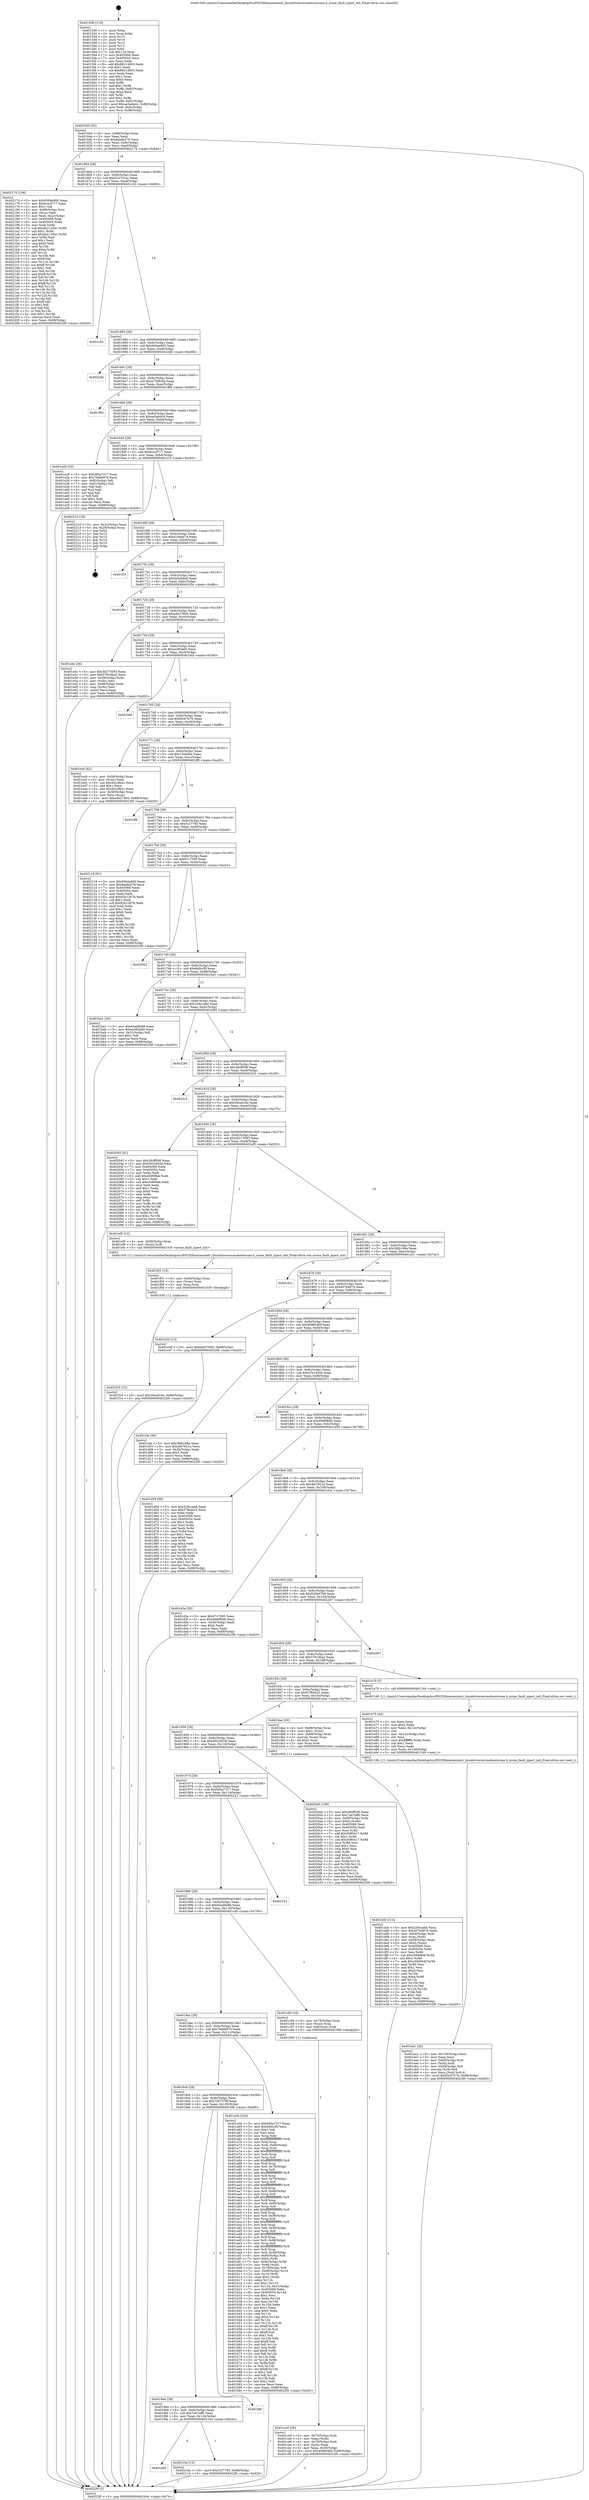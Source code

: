 digraph "0x4015d0" {
  label = "0x4015d0 (/mnt/c/Users/mathe/Desktop/tcc/POCII/binaries/extr_linuxdriversnvmehostnvme.h_nvme_fault_inject_init_Final-ollvm.out::main(0))"
  labelloc = "t"
  node[shape=record]

  Entry [label="",width=0.3,height=0.3,shape=circle,fillcolor=black,style=filled]
  "0x401644" [label="{
     0x401644 [32]\l
     | [instrs]\l
     &nbsp;&nbsp;0x401644 \<+6\>: mov -0x88(%rbp),%eax\l
     &nbsp;&nbsp;0x40164a \<+2\>: mov %eax,%ecx\l
     &nbsp;&nbsp;0x40164c \<+6\>: sub $0x8ea8a278,%ecx\l
     &nbsp;&nbsp;0x401652 \<+6\>: mov %eax,-0x9c(%rbp)\l
     &nbsp;&nbsp;0x401658 \<+6\>: mov %ecx,-0xa0(%rbp)\l
     &nbsp;&nbsp;0x40165e \<+6\>: je 0000000000402174 \<main+0xba4\>\l
  }"]
  "0x402174" [label="{
     0x402174 [156]\l
     | [instrs]\l
     &nbsp;&nbsp;0x402174 \<+5\>: mov $0x9564a900,%eax\l
     &nbsp;&nbsp;0x402179 \<+5\>: mov $0xbcecf717,%ecx\l
     &nbsp;&nbsp;0x40217e \<+2\>: mov $0x1,%dl\l
     &nbsp;&nbsp;0x402180 \<+4\>: mov -0x80(%rbp),%rsi\l
     &nbsp;&nbsp;0x402184 \<+2\>: mov (%rsi),%edi\l
     &nbsp;&nbsp;0x402186 \<+3\>: mov %edi,-0x2c(%rbp)\l
     &nbsp;&nbsp;0x402189 \<+7\>: mov 0x405068,%edi\l
     &nbsp;&nbsp;0x402190 \<+8\>: mov 0x405054,%r8d\l
     &nbsp;&nbsp;0x402198 \<+3\>: mov %edi,%r9d\l
     &nbsp;&nbsp;0x40219b \<+7\>: sub $0xde212041,%r9d\l
     &nbsp;&nbsp;0x4021a2 \<+4\>: sub $0x1,%r9d\l
     &nbsp;&nbsp;0x4021a6 \<+7\>: add $0xde212041,%r9d\l
     &nbsp;&nbsp;0x4021ad \<+4\>: imul %r9d,%edi\l
     &nbsp;&nbsp;0x4021b1 \<+3\>: and $0x1,%edi\l
     &nbsp;&nbsp;0x4021b4 \<+3\>: cmp $0x0,%edi\l
     &nbsp;&nbsp;0x4021b7 \<+4\>: sete %r10b\l
     &nbsp;&nbsp;0x4021bb \<+4\>: cmp $0xa,%r8d\l
     &nbsp;&nbsp;0x4021bf \<+4\>: setl %r11b\l
     &nbsp;&nbsp;0x4021c3 \<+3\>: mov %r10b,%bl\l
     &nbsp;&nbsp;0x4021c6 \<+3\>: xor $0xff,%bl\l
     &nbsp;&nbsp;0x4021c9 \<+3\>: mov %r11b,%r14b\l
     &nbsp;&nbsp;0x4021cc \<+4\>: xor $0xff,%r14b\l
     &nbsp;&nbsp;0x4021d0 \<+3\>: xor $0x1,%dl\l
     &nbsp;&nbsp;0x4021d3 \<+3\>: mov %bl,%r15b\l
     &nbsp;&nbsp;0x4021d6 \<+4\>: and $0xff,%r15b\l
     &nbsp;&nbsp;0x4021da \<+3\>: and %dl,%r10b\l
     &nbsp;&nbsp;0x4021dd \<+3\>: mov %r14b,%r12b\l
     &nbsp;&nbsp;0x4021e0 \<+4\>: and $0xff,%r12b\l
     &nbsp;&nbsp;0x4021e4 \<+3\>: and %dl,%r11b\l
     &nbsp;&nbsp;0x4021e7 \<+3\>: or %r10b,%r15b\l
     &nbsp;&nbsp;0x4021ea \<+3\>: or %r11b,%r12b\l
     &nbsp;&nbsp;0x4021ed \<+3\>: xor %r12b,%r15b\l
     &nbsp;&nbsp;0x4021f0 \<+3\>: or %r14b,%bl\l
     &nbsp;&nbsp;0x4021f3 \<+3\>: xor $0xff,%bl\l
     &nbsp;&nbsp;0x4021f6 \<+3\>: or $0x1,%dl\l
     &nbsp;&nbsp;0x4021f9 \<+2\>: and %dl,%bl\l
     &nbsp;&nbsp;0x4021fb \<+3\>: or %bl,%r15b\l
     &nbsp;&nbsp;0x4021fe \<+4\>: test $0x1,%r15b\l
     &nbsp;&nbsp;0x402202 \<+3\>: cmovne %ecx,%eax\l
     &nbsp;&nbsp;0x402205 \<+6\>: mov %eax,-0x88(%rbp)\l
     &nbsp;&nbsp;0x40220b \<+5\>: jmp 00000000004022f0 \<main+0xd20\>\l
  }"]
  "0x401664" [label="{
     0x401664 [28]\l
     | [instrs]\l
     &nbsp;&nbsp;0x401664 \<+5\>: jmp 0000000000401669 \<main+0x99\>\l
     &nbsp;&nbsp;0x401669 \<+6\>: mov -0x9c(%rbp),%eax\l
     &nbsp;&nbsp;0x40166f \<+5\>: sub $0x91b701ac,%eax\l
     &nbsp;&nbsp;0x401674 \<+6\>: mov %eax,-0xa4(%rbp)\l
     &nbsp;&nbsp;0x40167a \<+6\>: je 0000000000401c52 \<main+0x682\>\l
  }"]
  Exit [label="",width=0.3,height=0.3,shape=circle,fillcolor=black,style=filled,peripheries=2]
  "0x401c52" [label="{
     0x401c52\l
  }", style=dashed]
  "0x401680" [label="{
     0x401680 [28]\l
     | [instrs]\l
     &nbsp;&nbsp;0x401680 \<+5\>: jmp 0000000000401685 \<main+0xb5\>\l
     &nbsp;&nbsp;0x401685 \<+6\>: mov -0x9c(%rbp),%eax\l
     &nbsp;&nbsp;0x40168b \<+5\>: sub $0x9564a900,%eax\l
     &nbsp;&nbsp;0x401690 \<+6\>: mov %eax,-0xa8(%rbp)\l
     &nbsp;&nbsp;0x401696 \<+6\>: je 00000000004022db \<main+0xd0b\>\l
  }"]
  "0x401a00" [label="{
     0x401a00\l
  }", style=dashed]
  "0x4022db" [label="{
     0x4022db\l
  }", style=dashed]
  "0x40169c" [label="{
     0x40169c [28]\l
     | [instrs]\l
     &nbsp;&nbsp;0x40169c \<+5\>: jmp 00000000004016a1 \<main+0xd1\>\l
     &nbsp;&nbsp;0x4016a1 \<+6\>: mov -0x9c(%rbp),%eax\l
     &nbsp;&nbsp;0x4016a7 \<+5\>: sub $0xa7308c0a,%eax\l
     &nbsp;&nbsp;0x4016ac \<+6\>: mov %eax,-0xac(%rbp)\l
     &nbsp;&nbsp;0x4016b2 \<+6\>: je 0000000000401f80 \<main+0x9b0\>\l
  }"]
  "0x40210a" [label="{
     0x40210a [15]\l
     | [instrs]\l
     &nbsp;&nbsp;0x40210a \<+10\>: movl $0x5c27783,-0x88(%rbp)\l
     &nbsp;&nbsp;0x402114 \<+5\>: jmp 00000000004022f0 \<main+0xd20\>\l
  }"]
  "0x401f80" [label="{
     0x401f80\l
  }", style=dashed]
  "0x4016b8" [label="{
     0x4016b8 [28]\l
     | [instrs]\l
     &nbsp;&nbsp;0x4016b8 \<+5\>: jmp 00000000004016bd \<main+0xed\>\l
     &nbsp;&nbsp;0x4016bd \<+6\>: mov -0x9c(%rbp),%eax\l
     &nbsp;&nbsp;0x4016c3 \<+5\>: sub $0xae5a6dc4,%eax\l
     &nbsp;&nbsp;0x4016c8 \<+6\>: mov %eax,-0xb0(%rbp)\l
     &nbsp;&nbsp;0x4016ce \<+6\>: je 0000000000401a26 \<main+0x456\>\l
  }"]
  "0x4019e4" [label="{
     0x4019e4 [28]\l
     | [instrs]\l
     &nbsp;&nbsp;0x4019e4 \<+5\>: jmp 00000000004019e9 \<main+0x419\>\l
     &nbsp;&nbsp;0x4019e9 \<+6\>: mov -0x9c(%rbp),%eax\l
     &nbsp;&nbsp;0x4019ef \<+5\>: sub $0x7ab7eff0,%eax\l
     &nbsp;&nbsp;0x4019f4 \<+6\>: mov %eax,-0x124(%rbp)\l
     &nbsp;&nbsp;0x4019fa \<+6\>: je 000000000040210a \<main+0xb3a\>\l
  }"]
  "0x401a26" [label="{
     0x401a26 [53]\l
     | [instrs]\l
     &nbsp;&nbsp;0x401a26 \<+5\>: mov $0x595a7317,%eax\l
     &nbsp;&nbsp;0x401a2b \<+5\>: mov $0x70eb6976,%ecx\l
     &nbsp;&nbsp;0x401a30 \<+6\>: mov -0x82(%rbp),%dl\l
     &nbsp;&nbsp;0x401a36 \<+7\>: mov -0x81(%rbp),%sil\l
     &nbsp;&nbsp;0x401a3d \<+3\>: mov %dl,%dil\l
     &nbsp;&nbsp;0x401a40 \<+3\>: and %sil,%dil\l
     &nbsp;&nbsp;0x401a43 \<+3\>: xor %sil,%dl\l
     &nbsp;&nbsp;0x401a46 \<+3\>: or %dl,%dil\l
     &nbsp;&nbsp;0x401a49 \<+4\>: test $0x1,%dil\l
     &nbsp;&nbsp;0x401a4d \<+3\>: cmovne %ecx,%eax\l
     &nbsp;&nbsp;0x401a50 \<+6\>: mov %eax,-0x88(%rbp)\l
     &nbsp;&nbsp;0x401a56 \<+5\>: jmp 00000000004022f0 \<main+0xd20\>\l
  }"]
  "0x4016d4" [label="{
     0x4016d4 [28]\l
     | [instrs]\l
     &nbsp;&nbsp;0x4016d4 \<+5\>: jmp 00000000004016d9 \<main+0x109\>\l
     &nbsp;&nbsp;0x4016d9 \<+6\>: mov -0x9c(%rbp),%eax\l
     &nbsp;&nbsp;0x4016df \<+5\>: sub $0xbcecf717,%eax\l
     &nbsp;&nbsp;0x4016e4 \<+6\>: mov %eax,-0xb4(%rbp)\l
     &nbsp;&nbsp;0x4016ea \<+6\>: je 0000000000402210 \<main+0xc40\>\l
  }"]
  "0x4022f0" [label="{
     0x4022f0 [5]\l
     | [instrs]\l
     &nbsp;&nbsp;0x4022f0 \<+5\>: jmp 0000000000401644 \<main+0x74\>\l
  }"]
  "0x4015d0" [label="{
     0x4015d0 [116]\l
     | [instrs]\l
     &nbsp;&nbsp;0x4015d0 \<+1\>: push %rbp\l
     &nbsp;&nbsp;0x4015d1 \<+3\>: mov %rsp,%rbp\l
     &nbsp;&nbsp;0x4015d4 \<+2\>: push %r15\l
     &nbsp;&nbsp;0x4015d6 \<+2\>: push %r14\l
     &nbsp;&nbsp;0x4015d8 \<+2\>: push %r13\l
     &nbsp;&nbsp;0x4015da \<+2\>: push %r12\l
     &nbsp;&nbsp;0x4015dc \<+1\>: push %rbx\l
     &nbsp;&nbsp;0x4015dd \<+7\>: sub $0x118,%rsp\l
     &nbsp;&nbsp;0x4015e4 \<+7\>: mov 0x405068,%eax\l
     &nbsp;&nbsp;0x4015eb \<+7\>: mov 0x405054,%ecx\l
     &nbsp;&nbsp;0x4015f2 \<+2\>: mov %eax,%edx\l
     &nbsp;&nbsp;0x4015f4 \<+6\>: add $0x89214803,%edx\l
     &nbsp;&nbsp;0x4015fa \<+3\>: sub $0x1,%edx\l
     &nbsp;&nbsp;0x4015fd \<+6\>: sub $0x89214803,%edx\l
     &nbsp;&nbsp;0x401603 \<+3\>: imul %edx,%eax\l
     &nbsp;&nbsp;0x401606 \<+3\>: and $0x1,%eax\l
     &nbsp;&nbsp;0x401609 \<+3\>: cmp $0x0,%eax\l
     &nbsp;&nbsp;0x40160c \<+4\>: sete %r8b\l
     &nbsp;&nbsp;0x401610 \<+4\>: and $0x1,%r8b\l
     &nbsp;&nbsp;0x401614 \<+7\>: mov %r8b,-0x82(%rbp)\l
     &nbsp;&nbsp;0x40161b \<+3\>: cmp $0xa,%ecx\l
     &nbsp;&nbsp;0x40161e \<+4\>: setl %r8b\l
     &nbsp;&nbsp;0x401622 \<+4\>: and $0x1,%r8b\l
     &nbsp;&nbsp;0x401626 \<+7\>: mov %r8b,-0x81(%rbp)\l
     &nbsp;&nbsp;0x40162d \<+10\>: movl $0xae5a6dc4,-0x88(%rbp)\l
     &nbsp;&nbsp;0x401637 \<+6\>: mov %edi,-0x8c(%rbp)\l
     &nbsp;&nbsp;0x40163d \<+7\>: mov %rsi,-0x98(%rbp)\l
  }"]
  "0x401fd6" [label="{
     0x401fd6\l
  }", style=dashed]
  "0x402210" [label="{
     0x402210 [18]\l
     | [instrs]\l
     &nbsp;&nbsp;0x402210 \<+3\>: mov -0x2c(%rbp),%eax\l
     &nbsp;&nbsp;0x402213 \<+4\>: lea -0x28(%rbp),%rsp\l
     &nbsp;&nbsp;0x402217 \<+1\>: pop %rbx\l
     &nbsp;&nbsp;0x402218 \<+2\>: pop %r12\l
     &nbsp;&nbsp;0x40221a \<+2\>: pop %r13\l
     &nbsp;&nbsp;0x40221c \<+2\>: pop %r14\l
     &nbsp;&nbsp;0x40221e \<+2\>: pop %r15\l
     &nbsp;&nbsp;0x402220 \<+1\>: pop %rbp\l
     &nbsp;&nbsp;0x402221 \<+1\>: ret\l
  }"]
  "0x4016f0" [label="{
     0x4016f0 [28]\l
     | [instrs]\l
     &nbsp;&nbsp;0x4016f0 \<+5\>: jmp 00000000004016f5 \<main+0x125\>\l
     &nbsp;&nbsp;0x4016f5 \<+6\>: mov -0x9c(%rbp),%eax\l
     &nbsp;&nbsp;0x4016fb \<+5\>: sub $0xd16eeb74,%eax\l
     &nbsp;&nbsp;0x401700 \<+6\>: mov %eax,-0xb8(%rbp)\l
     &nbsp;&nbsp;0x401706 \<+6\>: je 0000000000401f1f \<main+0x94f\>\l
  }"]
  "0x401f10" [label="{
     0x401f10 [15]\l
     | [instrs]\l
     &nbsp;&nbsp;0x401f10 \<+10\>: movl $0x39ced16e,-0x88(%rbp)\l
     &nbsp;&nbsp;0x401f1a \<+5\>: jmp 00000000004022f0 \<main+0xd20\>\l
  }"]
  "0x401f1f" [label="{
     0x401f1f\l
  }", style=dashed]
  "0x40170c" [label="{
     0x40170c [28]\l
     | [instrs]\l
     &nbsp;&nbsp;0x40170c \<+5\>: jmp 0000000000401711 \<main+0x141\>\l
     &nbsp;&nbsp;0x401711 \<+6\>: mov -0x9c(%rbp),%eax\l
     &nbsp;&nbsp;0x401717 \<+5\>: sub $0xde5cb4a6,%eax\l
     &nbsp;&nbsp;0x40171c \<+6\>: mov %eax,-0xbc(%rbp)\l
     &nbsp;&nbsp;0x401722 \<+6\>: je 0000000000401f5c \<main+0x98c\>\l
  }"]
  "0x401f01" [label="{
     0x401f01 [15]\l
     | [instrs]\l
     &nbsp;&nbsp;0x401f01 \<+4\>: mov -0x60(%rbp),%rax\l
     &nbsp;&nbsp;0x401f05 \<+3\>: mov (%rax),%rax\l
     &nbsp;&nbsp;0x401f08 \<+3\>: mov %rax,%rdi\l
     &nbsp;&nbsp;0x401f0b \<+5\>: call 0000000000401030 \<free@plt\>\l
     | [calls]\l
     &nbsp;&nbsp;0x401030 \{1\} (unknown)\l
  }"]
  "0x401f5c" [label="{
     0x401f5c\l
  }", style=dashed]
  "0x401728" [label="{
     0x401728 [28]\l
     | [instrs]\l
     &nbsp;&nbsp;0x401728 \<+5\>: jmp 000000000040172d \<main+0x15d\>\l
     &nbsp;&nbsp;0x40172d \<+6\>: mov -0x9c(%rbp),%eax\l
     &nbsp;&nbsp;0x401733 \<+5\>: sub $0xe4b37600,%eax\l
     &nbsp;&nbsp;0x401738 \<+6\>: mov %eax,-0xc0(%rbp)\l
     &nbsp;&nbsp;0x40173e \<+6\>: je 0000000000401e4c \<main+0x87c\>\l
  }"]
  "0x401ea1" [label="{
     0x401ea1 [42]\l
     | [instrs]\l
     &nbsp;&nbsp;0x401ea1 \<+6\>: mov -0x130(%rbp),%ecx\l
     &nbsp;&nbsp;0x401ea7 \<+3\>: imul %eax,%ecx\l
     &nbsp;&nbsp;0x401eaa \<+4\>: mov -0x60(%rbp),%rdi\l
     &nbsp;&nbsp;0x401eae \<+3\>: mov (%rdi),%rdi\l
     &nbsp;&nbsp;0x401eb1 \<+4\>: mov -0x58(%rbp),%r8\l
     &nbsp;&nbsp;0x401eb5 \<+3\>: movslq (%r8),%r8\l
     &nbsp;&nbsp;0x401eb8 \<+4\>: mov %ecx,(%rdi,%r8,4)\l
     &nbsp;&nbsp;0x401ebc \<+10\>: movl $0xf3c67b7b,-0x88(%rbp)\l
     &nbsp;&nbsp;0x401ec6 \<+5\>: jmp 00000000004022f0 \<main+0xd20\>\l
  }"]
  "0x401e4c" [label="{
     0x401e4c [36]\l
     | [instrs]\l
     &nbsp;&nbsp;0x401e4c \<+5\>: mov $0x3b273593,%eax\l
     &nbsp;&nbsp;0x401e51 \<+5\>: mov $0x5791dba2,%ecx\l
     &nbsp;&nbsp;0x401e56 \<+4\>: mov -0x58(%rbp),%rdx\l
     &nbsp;&nbsp;0x401e5a \<+2\>: mov (%rdx),%esi\l
     &nbsp;&nbsp;0x401e5c \<+4\>: mov -0x68(%rbp),%rdx\l
     &nbsp;&nbsp;0x401e60 \<+2\>: cmp (%rdx),%esi\l
     &nbsp;&nbsp;0x401e62 \<+3\>: cmovl %ecx,%eax\l
     &nbsp;&nbsp;0x401e65 \<+6\>: mov %eax,-0x88(%rbp)\l
     &nbsp;&nbsp;0x401e6b \<+5\>: jmp 00000000004022f0 \<main+0xd20\>\l
  }"]
  "0x401744" [label="{
     0x401744 [28]\l
     | [instrs]\l
     &nbsp;&nbsp;0x401744 \<+5\>: jmp 0000000000401749 \<main+0x179\>\l
     &nbsp;&nbsp;0x401749 \<+6\>: mov -0x9c(%rbp),%eax\l
     &nbsp;&nbsp;0x40174f \<+5\>: sub $0xec383a60,%eax\l
     &nbsp;&nbsp;0x401754 \<+6\>: mov %eax,-0xc4(%rbp)\l
     &nbsp;&nbsp;0x40175a \<+6\>: je 0000000000401bbf \<main+0x5ef\>\l
  }"]
  "0x401e75" [label="{
     0x401e75 [44]\l
     | [instrs]\l
     &nbsp;&nbsp;0x401e75 \<+2\>: xor %ecx,%ecx\l
     &nbsp;&nbsp;0x401e77 \<+5\>: mov $0x2,%edx\l
     &nbsp;&nbsp;0x401e7c \<+6\>: mov %edx,-0x12c(%rbp)\l
     &nbsp;&nbsp;0x401e82 \<+1\>: cltd\l
     &nbsp;&nbsp;0x401e83 \<+6\>: mov -0x12c(%rbp),%esi\l
     &nbsp;&nbsp;0x401e89 \<+2\>: idiv %esi\l
     &nbsp;&nbsp;0x401e8b \<+6\>: imul $0xfffffffe,%edx,%edx\l
     &nbsp;&nbsp;0x401e91 \<+3\>: sub $0x1,%ecx\l
     &nbsp;&nbsp;0x401e94 \<+2\>: sub %ecx,%edx\l
     &nbsp;&nbsp;0x401e96 \<+6\>: mov %edx,-0x130(%rbp)\l
     &nbsp;&nbsp;0x401e9c \<+5\>: call 0000000000401160 \<next_i\>\l
     | [calls]\l
     &nbsp;&nbsp;0x401160 \{1\} (/mnt/c/Users/mathe/Desktop/tcc/POCII/binaries/extr_linuxdriversnvmehostnvme.h_nvme_fault_inject_init_Final-ollvm.out::next_i)\l
  }"]
  "0x401bbf" [label="{
     0x401bbf\l
  }", style=dashed]
  "0x401760" [label="{
     0x401760 [28]\l
     | [instrs]\l
     &nbsp;&nbsp;0x401760 \<+5\>: jmp 0000000000401765 \<main+0x195\>\l
     &nbsp;&nbsp;0x401765 \<+6\>: mov -0x9c(%rbp),%eax\l
     &nbsp;&nbsp;0x40176b \<+5\>: sub $0xf3c67b7b,%eax\l
     &nbsp;&nbsp;0x401770 \<+6\>: mov %eax,-0xc8(%rbp)\l
     &nbsp;&nbsp;0x401776 \<+6\>: je 0000000000401ecb \<main+0x8fb\>\l
  }"]
  "0x401dcb" [label="{
     0x401dcb [114]\l
     | [instrs]\l
     &nbsp;&nbsp;0x401dcb \<+5\>: mov $0x229ccabd,%ecx\l
     &nbsp;&nbsp;0x401dd0 \<+5\>: mov $0x40764874,%edx\l
     &nbsp;&nbsp;0x401dd5 \<+4\>: mov -0x60(%rbp),%rdi\l
     &nbsp;&nbsp;0x401dd9 \<+3\>: mov %rax,(%rdi)\l
     &nbsp;&nbsp;0x401ddc \<+4\>: mov -0x58(%rbp),%rax\l
     &nbsp;&nbsp;0x401de0 \<+6\>: movl $0x0,(%rax)\l
     &nbsp;&nbsp;0x401de6 \<+7\>: mov 0x405068,%esi\l
     &nbsp;&nbsp;0x401ded \<+8\>: mov 0x405054,%r8d\l
     &nbsp;&nbsp;0x401df5 \<+3\>: mov %esi,%r9d\l
     &nbsp;&nbsp;0x401df8 \<+7\>: sub $0xc594064f,%r9d\l
     &nbsp;&nbsp;0x401dff \<+4\>: sub $0x1,%r9d\l
     &nbsp;&nbsp;0x401e03 \<+7\>: add $0xc594064f,%r9d\l
     &nbsp;&nbsp;0x401e0a \<+4\>: imul %r9d,%esi\l
     &nbsp;&nbsp;0x401e0e \<+3\>: and $0x1,%esi\l
     &nbsp;&nbsp;0x401e11 \<+3\>: cmp $0x0,%esi\l
     &nbsp;&nbsp;0x401e14 \<+4\>: sete %r10b\l
     &nbsp;&nbsp;0x401e18 \<+4\>: cmp $0xa,%r8d\l
     &nbsp;&nbsp;0x401e1c \<+4\>: setl %r11b\l
     &nbsp;&nbsp;0x401e20 \<+3\>: mov %r10b,%bl\l
     &nbsp;&nbsp;0x401e23 \<+3\>: and %r11b,%bl\l
     &nbsp;&nbsp;0x401e26 \<+3\>: xor %r11b,%r10b\l
     &nbsp;&nbsp;0x401e29 \<+3\>: or %r10b,%bl\l
     &nbsp;&nbsp;0x401e2c \<+3\>: test $0x1,%bl\l
     &nbsp;&nbsp;0x401e2f \<+3\>: cmovne %edx,%ecx\l
     &nbsp;&nbsp;0x401e32 \<+6\>: mov %ecx,-0x88(%rbp)\l
     &nbsp;&nbsp;0x401e38 \<+5\>: jmp 00000000004022f0 \<main+0xd20\>\l
  }"]
  "0x401ecb" [label="{
     0x401ecb [42]\l
     | [instrs]\l
     &nbsp;&nbsp;0x401ecb \<+4\>: mov -0x58(%rbp),%rax\l
     &nbsp;&nbsp;0x401ecf \<+2\>: mov (%rax),%ecx\l
     &nbsp;&nbsp;0x401ed1 \<+6\>: sub $0x45cc8e2c,%ecx\l
     &nbsp;&nbsp;0x401ed7 \<+3\>: add $0x1,%ecx\l
     &nbsp;&nbsp;0x401eda \<+6\>: add $0x45cc8e2c,%ecx\l
     &nbsp;&nbsp;0x401ee0 \<+4\>: mov -0x58(%rbp),%rax\l
     &nbsp;&nbsp;0x401ee4 \<+2\>: mov %ecx,(%rax)\l
     &nbsp;&nbsp;0x401ee6 \<+10\>: movl $0xe4b37600,-0x88(%rbp)\l
     &nbsp;&nbsp;0x401ef0 \<+5\>: jmp 00000000004022f0 \<main+0xd20\>\l
  }"]
  "0x40177c" [label="{
     0x40177c [28]\l
     | [instrs]\l
     &nbsp;&nbsp;0x40177c \<+5\>: jmp 0000000000401781 \<main+0x1b1\>\l
     &nbsp;&nbsp;0x401781 \<+6\>: mov -0x9c(%rbp),%eax\l
     &nbsp;&nbsp;0x401787 \<+5\>: sub $0x12eb0be,%eax\l
     &nbsp;&nbsp;0x40178c \<+6\>: mov %eax,-0xcc(%rbp)\l
     &nbsp;&nbsp;0x401792 \<+6\>: je 0000000000401ff8 \<main+0xa28\>\l
  }"]
  "0x401ce0" [label="{
     0x401ce0 [30]\l
     | [instrs]\l
     &nbsp;&nbsp;0x401ce0 \<+4\>: mov -0x70(%rbp),%rdi\l
     &nbsp;&nbsp;0x401ce4 \<+2\>: mov %eax,(%rdi)\l
     &nbsp;&nbsp;0x401ce6 \<+4\>: mov -0x70(%rbp),%rdi\l
     &nbsp;&nbsp;0x401cea \<+2\>: mov (%rdi),%eax\l
     &nbsp;&nbsp;0x401cec \<+3\>: mov %eax,-0x30(%rbp)\l
     &nbsp;&nbsp;0x401cef \<+10\>: movl $0x409854bf,-0x88(%rbp)\l
     &nbsp;&nbsp;0x401cf9 \<+5\>: jmp 00000000004022f0 \<main+0xd20\>\l
  }"]
  "0x401ff8" [label="{
     0x401ff8\l
  }", style=dashed]
  "0x401798" [label="{
     0x401798 [28]\l
     | [instrs]\l
     &nbsp;&nbsp;0x401798 \<+5\>: jmp 000000000040179d \<main+0x1cd\>\l
     &nbsp;&nbsp;0x40179d \<+6\>: mov -0x9c(%rbp),%eax\l
     &nbsp;&nbsp;0x4017a3 \<+5\>: sub $0x5c27783,%eax\l
     &nbsp;&nbsp;0x4017a8 \<+6\>: mov %eax,-0xd0(%rbp)\l
     &nbsp;&nbsp;0x4017ae \<+6\>: je 0000000000402119 \<main+0xb49\>\l
  }"]
  "0x4019c8" [label="{
     0x4019c8 [28]\l
     | [instrs]\l
     &nbsp;&nbsp;0x4019c8 \<+5\>: jmp 00000000004019cd \<main+0x3fd\>\l
     &nbsp;&nbsp;0x4019cd \<+6\>: mov -0x9c(%rbp),%eax\l
     &nbsp;&nbsp;0x4019d3 \<+5\>: sub $0x7267378f,%eax\l
     &nbsp;&nbsp;0x4019d8 \<+6\>: mov %eax,-0x120(%rbp)\l
     &nbsp;&nbsp;0x4019de \<+6\>: je 0000000000401fd6 \<main+0xa06\>\l
  }"]
  "0x402119" [label="{
     0x402119 [91]\l
     | [instrs]\l
     &nbsp;&nbsp;0x402119 \<+5\>: mov $0x9564a900,%eax\l
     &nbsp;&nbsp;0x40211e \<+5\>: mov $0x8ea8a278,%ecx\l
     &nbsp;&nbsp;0x402123 \<+7\>: mov 0x405068,%edx\l
     &nbsp;&nbsp;0x40212a \<+7\>: mov 0x405054,%esi\l
     &nbsp;&nbsp;0x402131 \<+2\>: mov %edx,%edi\l
     &nbsp;&nbsp;0x402133 \<+6\>: add $0x92b1267b,%edi\l
     &nbsp;&nbsp;0x402139 \<+3\>: sub $0x1,%edi\l
     &nbsp;&nbsp;0x40213c \<+6\>: sub $0x92b1267b,%edi\l
     &nbsp;&nbsp;0x402142 \<+3\>: imul %edi,%edx\l
     &nbsp;&nbsp;0x402145 \<+3\>: and $0x1,%edx\l
     &nbsp;&nbsp;0x402148 \<+3\>: cmp $0x0,%edx\l
     &nbsp;&nbsp;0x40214b \<+4\>: sete %r8b\l
     &nbsp;&nbsp;0x40214f \<+3\>: cmp $0xa,%esi\l
     &nbsp;&nbsp;0x402152 \<+4\>: setl %r9b\l
     &nbsp;&nbsp;0x402156 \<+3\>: mov %r8b,%r10b\l
     &nbsp;&nbsp;0x402159 \<+3\>: and %r9b,%r10b\l
     &nbsp;&nbsp;0x40215c \<+3\>: xor %r9b,%r8b\l
     &nbsp;&nbsp;0x40215f \<+3\>: or %r8b,%r10b\l
     &nbsp;&nbsp;0x402162 \<+4\>: test $0x1,%r10b\l
     &nbsp;&nbsp;0x402166 \<+3\>: cmovne %ecx,%eax\l
     &nbsp;&nbsp;0x402169 \<+6\>: mov %eax,-0x88(%rbp)\l
     &nbsp;&nbsp;0x40216f \<+5\>: jmp 00000000004022f0 \<main+0xd20\>\l
  }"]
  "0x4017b4" [label="{
     0x4017b4 [28]\l
     | [instrs]\l
     &nbsp;&nbsp;0x4017b4 \<+5\>: jmp 00000000004017b9 \<main+0x1e9\>\l
     &nbsp;&nbsp;0x4017b9 \<+6\>: mov -0x9c(%rbp),%eax\l
     &nbsp;&nbsp;0x4017bf \<+5\>: sub $0x67c7095,%eax\l
     &nbsp;&nbsp;0x4017c4 \<+6\>: mov %eax,-0xd4(%rbp)\l
     &nbsp;&nbsp;0x4017ca \<+6\>: je 0000000000402022 \<main+0xa52\>\l
  }"]
  "0x401a5b" [label="{
     0x401a5b [326]\l
     | [instrs]\l
     &nbsp;&nbsp;0x401a5b \<+5\>: mov $0x595a7317,%eax\l
     &nbsp;&nbsp;0x401a60 \<+5\>: mov $0x6d0ccf0,%ecx\l
     &nbsp;&nbsp;0x401a65 \<+2\>: mov $0x1,%dl\l
     &nbsp;&nbsp;0x401a67 \<+2\>: xor %esi,%esi\l
     &nbsp;&nbsp;0x401a69 \<+3\>: mov %rsp,%rdi\l
     &nbsp;&nbsp;0x401a6c \<+4\>: add $0xfffffffffffffff0,%rdi\l
     &nbsp;&nbsp;0x401a70 \<+3\>: mov %rdi,%rsp\l
     &nbsp;&nbsp;0x401a73 \<+4\>: mov %rdi,-0x80(%rbp)\l
     &nbsp;&nbsp;0x401a77 \<+3\>: mov %rsp,%rdi\l
     &nbsp;&nbsp;0x401a7a \<+4\>: add $0xfffffffffffffff0,%rdi\l
     &nbsp;&nbsp;0x401a7e \<+3\>: mov %rdi,%rsp\l
     &nbsp;&nbsp;0x401a81 \<+3\>: mov %rsp,%r8\l
     &nbsp;&nbsp;0x401a84 \<+4\>: add $0xfffffffffffffff0,%r8\l
     &nbsp;&nbsp;0x401a88 \<+3\>: mov %r8,%rsp\l
     &nbsp;&nbsp;0x401a8b \<+4\>: mov %r8,-0x78(%rbp)\l
     &nbsp;&nbsp;0x401a8f \<+3\>: mov %rsp,%r8\l
     &nbsp;&nbsp;0x401a92 \<+4\>: add $0xfffffffffffffff0,%r8\l
     &nbsp;&nbsp;0x401a96 \<+3\>: mov %r8,%rsp\l
     &nbsp;&nbsp;0x401a99 \<+4\>: mov %r8,-0x70(%rbp)\l
     &nbsp;&nbsp;0x401a9d \<+3\>: mov %rsp,%r8\l
     &nbsp;&nbsp;0x401aa0 \<+4\>: add $0xfffffffffffffff0,%r8\l
     &nbsp;&nbsp;0x401aa4 \<+3\>: mov %r8,%rsp\l
     &nbsp;&nbsp;0x401aa7 \<+4\>: mov %r8,-0x68(%rbp)\l
     &nbsp;&nbsp;0x401aab \<+3\>: mov %rsp,%r8\l
     &nbsp;&nbsp;0x401aae \<+4\>: add $0xfffffffffffffff0,%r8\l
     &nbsp;&nbsp;0x401ab2 \<+3\>: mov %r8,%rsp\l
     &nbsp;&nbsp;0x401ab5 \<+4\>: mov %r8,-0x60(%rbp)\l
     &nbsp;&nbsp;0x401ab9 \<+3\>: mov %rsp,%r8\l
     &nbsp;&nbsp;0x401abc \<+4\>: add $0xfffffffffffffff0,%r8\l
     &nbsp;&nbsp;0x401ac0 \<+3\>: mov %r8,%rsp\l
     &nbsp;&nbsp;0x401ac3 \<+4\>: mov %r8,-0x58(%rbp)\l
     &nbsp;&nbsp;0x401ac7 \<+3\>: mov %rsp,%r8\l
     &nbsp;&nbsp;0x401aca \<+4\>: add $0xfffffffffffffff0,%r8\l
     &nbsp;&nbsp;0x401ace \<+3\>: mov %r8,%rsp\l
     &nbsp;&nbsp;0x401ad1 \<+4\>: mov %r8,-0x50(%rbp)\l
     &nbsp;&nbsp;0x401ad5 \<+3\>: mov %rsp,%r8\l
     &nbsp;&nbsp;0x401ad8 \<+4\>: add $0xfffffffffffffff0,%r8\l
     &nbsp;&nbsp;0x401adc \<+3\>: mov %r8,%rsp\l
     &nbsp;&nbsp;0x401adf \<+4\>: mov %r8,-0x48(%rbp)\l
     &nbsp;&nbsp;0x401ae3 \<+3\>: mov %rsp,%r8\l
     &nbsp;&nbsp;0x401ae6 \<+4\>: add $0xfffffffffffffff0,%r8\l
     &nbsp;&nbsp;0x401aea \<+3\>: mov %r8,%rsp\l
     &nbsp;&nbsp;0x401aed \<+4\>: mov %r8,-0x40(%rbp)\l
     &nbsp;&nbsp;0x401af1 \<+4\>: mov -0x80(%rbp),%r8\l
     &nbsp;&nbsp;0x401af5 \<+7\>: movl $0x0,(%r8)\l
     &nbsp;&nbsp;0x401afc \<+7\>: mov -0x8c(%rbp),%r9d\l
     &nbsp;&nbsp;0x401b03 \<+3\>: mov %r9d,(%rdi)\l
     &nbsp;&nbsp;0x401b06 \<+4\>: mov -0x78(%rbp),%r8\l
     &nbsp;&nbsp;0x401b0a \<+7\>: mov -0x98(%rbp),%r10\l
     &nbsp;&nbsp;0x401b11 \<+3\>: mov %r10,(%r8)\l
     &nbsp;&nbsp;0x401b14 \<+3\>: cmpl $0x2,(%rdi)\l
     &nbsp;&nbsp;0x401b17 \<+4\>: setne %r11b\l
     &nbsp;&nbsp;0x401b1b \<+4\>: and $0x1,%r11b\l
     &nbsp;&nbsp;0x401b1f \<+4\>: mov %r11b,-0x31(%rbp)\l
     &nbsp;&nbsp;0x401b23 \<+7\>: mov 0x405068,%ebx\l
     &nbsp;&nbsp;0x401b2a \<+8\>: mov 0x405054,%r14d\l
     &nbsp;&nbsp;0x401b32 \<+3\>: sub $0x1,%esi\l
     &nbsp;&nbsp;0x401b35 \<+3\>: mov %ebx,%r15d\l
     &nbsp;&nbsp;0x401b38 \<+3\>: add %esi,%r15d\l
     &nbsp;&nbsp;0x401b3b \<+4\>: imul %r15d,%ebx\l
     &nbsp;&nbsp;0x401b3f \<+3\>: and $0x1,%ebx\l
     &nbsp;&nbsp;0x401b42 \<+3\>: cmp $0x0,%ebx\l
     &nbsp;&nbsp;0x401b45 \<+4\>: sete %r11b\l
     &nbsp;&nbsp;0x401b49 \<+4\>: cmp $0xa,%r14d\l
     &nbsp;&nbsp;0x401b4d \<+4\>: setl %r12b\l
     &nbsp;&nbsp;0x401b51 \<+3\>: mov %r11b,%r13b\l
     &nbsp;&nbsp;0x401b54 \<+4\>: xor $0xff,%r13b\l
     &nbsp;&nbsp;0x401b58 \<+3\>: mov %r12b,%sil\l
     &nbsp;&nbsp;0x401b5b \<+4\>: xor $0xff,%sil\l
     &nbsp;&nbsp;0x401b5f \<+3\>: xor $0x1,%dl\l
     &nbsp;&nbsp;0x401b62 \<+3\>: mov %r13b,%dil\l
     &nbsp;&nbsp;0x401b65 \<+4\>: and $0xff,%dil\l
     &nbsp;&nbsp;0x401b69 \<+3\>: and %dl,%r11b\l
     &nbsp;&nbsp;0x401b6c \<+3\>: mov %sil,%r8b\l
     &nbsp;&nbsp;0x401b6f \<+4\>: and $0xff,%r8b\l
     &nbsp;&nbsp;0x401b73 \<+3\>: and %dl,%r12b\l
     &nbsp;&nbsp;0x401b76 \<+3\>: or %r11b,%dil\l
     &nbsp;&nbsp;0x401b79 \<+3\>: or %r12b,%r8b\l
     &nbsp;&nbsp;0x401b7c \<+3\>: xor %r8b,%dil\l
     &nbsp;&nbsp;0x401b7f \<+3\>: or %sil,%r13b\l
     &nbsp;&nbsp;0x401b82 \<+4\>: xor $0xff,%r13b\l
     &nbsp;&nbsp;0x401b86 \<+3\>: or $0x1,%dl\l
     &nbsp;&nbsp;0x401b89 \<+3\>: and %dl,%r13b\l
     &nbsp;&nbsp;0x401b8c \<+3\>: or %r13b,%dil\l
     &nbsp;&nbsp;0x401b8f \<+4\>: test $0x1,%dil\l
     &nbsp;&nbsp;0x401b93 \<+3\>: cmovne %ecx,%eax\l
     &nbsp;&nbsp;0x401b96 \<+6\>: mov %eax,-0x88(%rbp)\l
     &nbsp;&nbsp;0x401b9c \<+5\>: jmp 00000000004022f0 \<main+0xd20\>\l
  }"]
  "0x402022" [label="{
     0x402022\l
  }", style=dashed]
  "0x4017d0" [label="{
     0x4017d0 [28]\l
     | [instrs]\l
     &nbsp;&nbsp;0x4017d0 \<+5\>: jmp 00000000004017d5 \<main+0x205\>\l
     &nbsp;&nbsp;0x4017d5 \<+6\>: mov -0x9c(%rbp),%eax\l
     &nbsp;&nbsp;0x4017db \<+5\>: sub $0x6d0ccf0,%eax\l
     &nbsp;&nbsp;0x4017e0 \<+6\>: mov %eax,-0xd8(%rbp)\l
     &nbsp;&nbsp;0x4017e6 \<+6\>: je 0000000000401ba1 \<main+0x5d1\>\l
  }"]
  "0x4019ac" [label="{
     0x4019ac [28]\l
     | [instrs]\l
     &nbsp;&nbsp;0x4019ac \<+5\>: jmp 00000000004019b1 \<main+0x3e1\>\l
     &nbsp;&nbsp;0x4019b1 \<+6\>: mov -0x9c(%rbp),%eax\l
     &nbsp;&nbsp;0x4019b7 \<+5\>: sub $0x70eb6976,%eax\l
     &nbsp;&nbsp;0x4019bc \<+6\>: mov %eax,-0x11c(%rbp)\l
     &nbsp;&nbsp;0x4019c2 \<+6\>: je 0000000000401a5b \<main+0x48b\>\l
  }"]
  "0x401ba1" [label="{
     0x401ba1 [30]\l
     | [instrs]\l
     &nbsp;&nbsp;0x401ba1 \<+5\>: mov $0x63ad8e88,%eax\l
     &nbsp;&nbsp;0x401ba6 \<+5\>: mov $0xec383a60,%ecx\l
     &nbsp;&nbsp;0x401bab \<+3\>: mov -0x31(%rbp),%dl\l
     &nbsp;&nbsp;0x401bae \<+3\>: test $0x1,%dl\l
     &nbsp;&nbsp;0x401bb1 \<+3\>: cmovne %ecx,%eax\l
     &nbsp;&nbsp;0x401bb4 \<+6\>: mov %eax,-0x88(%rbp)\l
     &nbsp;&nbsp;0x401bba \<+5\>: jmp 00000000004022f0 \<main+0xd20\>\l
  }"]
  "0x4017ec" [label="{
     0x4017ec [28]\l
     | [instrs]\l
     &nbsp;&nbsp;0x4017ec \<+5\>: jmp 00000000004017f1 \<main+0x221\>\l
     &nbsp;&nbsp;0x4017f1 \<+6\>: mov -0x9c(%rbp),%eax\l
     &nbsp;&nbsp;0x4017f7 \<+5\>: sub $0x229ccabd,%eax\l
     &nbsp;&nbsp;0x4017fc \<+6\>: mov %eax,-0xdc(%rbp)\l
     &nbsp;&nbsp;0x401802 \<+6\>: je 0000000000402285 \<main+0xcb5\>\l
  }"]
  "0x401cd0" [label="{
     0x401cd0 [16]\l
     | [instrs]\l
     &nbsp;&nbsp;0x401cd0 \<+4\>: mov -0x78(%rbp),%rax\l
     &nbsp;&nbsp;0x401cd4 \<+3\>: mov (%rax),%rax\l
     &nbsp;&nbsp;0x401cd7 \<+4\>: mov 0x8(%rax),%rdi\l
     &nbsp;&nbsp;0x401cdb \<+5\>: call 0000000000401060 \<atoi@plt\>\l
     | [calls]\l
     &nbsp;&nbsp;0x401060 \{1\} (unknown)\l
  }"]
  "0x402285" [label="{
     0x402285\l
  }", style=dashed]
  "0x401808" [label="{
     0x401808 [28]\l
     | [instrs]\l
     &nbsp;&nbsp;0x401808 \<+5\>: jmp 000000000040180d \<main+0x23d\>\l
     &nbsp;&nbsp;0x40180d \<+6\>: mov -0x9c(%rbp),%eax\l
     &nbsp;&nbsp;0x401813 \<+5\>: sub $0x28cff508,%eax\l
     &nbsp;&nbsp;0x401818 \<+6\>: mov %eax,-0xe0(%rbp)\l
     &nbsp;&nbsp;0x40181e \<+6\>: je 00000000004022c2 \<main+0xcf2\>\l
  }"]
  "0x401990" [label="{
     0x401990 [28]\l
     | [instrs]\l
     &nbsp;&nbsp;0x401990 \<+5\>: jmp 0000000000401995 \<main+0x3c5\>\l
     &nbsp;&nbsp;0x401995 \<+6\>: mov -0x9c(%rbp),%eax\l
     &nbsp;&nbsp;0x40199b \<+5\>: sub $0x63ad8e88,%eax\l
     &nbsp;&nbsp;0x4019a0 \<+6\>: mov %eax,-0x118(%rbp)\l
     &nbsp;&nbsp;0x4019a6 \<+6\>: je 0000000000401cd0 \<main+0x700\>\l
  }"]
  "0x4022c2" [label="{
     0x4022c2\l
  }", style=dashed]
  "0x401824" [label="{
     0x401824 [28]\l
     | [instrs]\l
     &nbsp;&nbsp;0x401824 \<+5\>: jmp 0000000000401829 \<main+0x259\>\l
     &nbsp;&nbsp;0x401829 \<+6\>: mov -0x9c(%rbp),%eax\l
     &nbsp;&nbsp;0x40182f \<+5\>: sub $0x39ced16e,%eax\l
     &nbsp;&nbsp;0x401834 \<+6\>: mov %eax,-0xe4(%rbp)\l
     &nbsp;&nbsp;0x40183a \<+6\>: je 0000000000402045 \<main+0xa75\>\l
  }"]
  "0x402222" [label="{
     0x402222\l
  }", style=dashed]
  "0x402045" [label="{
     0x402045 [91]\l
     | [instrs]\l
     &nbsp;&nbsp;0x402045 \<+5\>: mov $0x28cff508,%eax\l
     &nbsp;&nbsp;0x40204a \<+5\>: mov $0x59326028,%ecx\l
     &nbsp;&nbsp;0x40204f \<+7\>: mov 0x405068,%edx\l
     &nbsp;&nbsp;0x402056 \<+7\>: mov 0x405054,%esi\l
     &nbsp;&nbsp;0x40205d \<+2\>: mov %edx,%edi\l
     &nbsp;&nbsp;0x40205f \<+6\>: add $0xcfc899ab,%edi\l
     &nbsp;&nbsp;0x402065 \<+3\>: sub $0x1,%edi\l
     &nbsp;&nbsp;0x402068 \<+6\>: sub $0xcfc899ab,%edi\l
     &nbsp;&nbsp;0x40206e \<+3\>: imul %edi,%edx\l
     &nbsp;&nbsp;0x402071 \<+3\>: and $0x1,%edx\l
     &nbsp;&nbsp;0x402074 \<+3\>: cmp $0x0,%edx\l
     &nbsp;&nbsp;0x402077 \<+4\>: sete %r8b\l
     &nbsp;&nbsp;0x40207b \<+3\>: cmp $0xa,%esi\l
     &nbsp;&nbsp;0x40207e \<+4\>: setl %r9b\l
     &nbsp;&nbsp;0x402082 \<+3\>: mov %r8b,%r10b\l
     &nbsp;&nbsp;0x402085 \<+3\>: and %r9b,%r10b\l
     &nbsp;&nbsp;0x402088 \<+3\>: xor %r9b,%r8b\l
     &nbsp;&nbsp;0x40208b \<+3\>: or %r8b,%r10b\l
     &nbsp;&nbsp;0x40208e \<+4\>: test $0x1,%r10b\l
     &nbsp;&nbsp;0x402092 \<+3\>: cmovne %ecx,%eax\l
     &nbsp;&nbsp;0x402095 \<+6\>: mov %eax,-0x88(%rbp)\l
     &nbsp;&nbsp;0x40209b \<+5\>: jmp 00000000004022f0 \<main+0xd20\>\l
  }"]
  "0x401840" [label="{
     0x401840 [28]\l
     | [instrs]\l
     &nbsp;&nbsp;0x401840 \<+5\>: jmp 0000000000401845 \<main+0x275\>\l
     &nbsp;&nbsp;0x401845 \<+6\>: mov -0x9c(%rbp),%eax\l
     &nbsp;&nbsp;0x40184b \<+5\>: sub $0x3b273593,%eax\l
     &nbsp;&nbsp;0x401850 \<+6\>: mov %eax,-0xe8(%rbp)\l
     &nbsp;&nbsp;0x401856 \<+6\>: je 0000000000401ef5 \<main+0x925\>\l
  }"]
  "0x401974" [label="{
     0x401974 [28]\l
     | [instrs]\l
     &nbsp;&nbsp;0x401974 \<+5\>: jmp 0000000000401979 \<main+0x3a9\>\l
     &nbsp;&nbsp;0x401979 \<+6\>: mov -0x9c(%rbp),%eax\l
     &nbsp;&nbsp;0x40197f \<+5\>: sub $0x595a7317,%eax\l
     &nbsp;&nbsp;0x401984 \<+6\>: mov %eax,-0x114(%rbp)\l
     &nbsp;&nbsp;0x40198a \<+6\>: je 0000000000402222 \<main+0xc52\>\l
  }"]
  "0x401ef5" [label="{
     0x401ef5 [12]\l
     | [instrs]\l
     &nbsp;&nbsp;0x401ef5 \<+4\>: mov -0x60(%rbp),%rax\l
     &nbsp;&nbsp;0x401ef9 \<+3\>: mov (%rax),%rdi\l
     &nbsp;&nbsp;0x401efc \<+5\>: call 00000000004015c0 \<nvme_fault_inject_init\>\l
     | [calls]\l
     &nbsp;&nbsp;0x4015c0 \{1\} (/mnt/c/Users/mathe/Desktop/tcc/POCII/binaries/extr_linuxdriversnvmehostnvme.h_nvme_fault_inject_init_Final-ollvm.out::nvme_fault_inject_init)\l
  }"]
  "0x40185c" [label="{
     0x40185c [28]\l
     | [instrs]\l
     &nbsp;&nbsp;0x40185c \<+5\>: jmp 0000000000401861 \<main+0x291\>\l
     &nbsp;&nbsp;0x401861 \<+6\>: mov -0x9c(%rbp),%eax\l
     &nbsp;&nbsp;0x401867 \<+5\>: sub $0x3fdb168e,%eax\l
     &nbsp;&nbsp;0x40186c \<+6\>: mov %eax,-0xec(%rbp)\l
     &nbsp;&nbsp;0x401872 \<+6\>: je 0000000000401d1c \<main+0x74c\>\l
  }"]
  "0x4020a0" [label="{
     0x4020a0 [106]\l
     | [instrs]\l
     &nbsp;&nbsp;0x4020a0 \<+5\>: mov $0x28cff508,%eax\l
     &nbsp;&nbsp;0x4020a5 \<+5\>: mov $0x7ab7eff0,%ecx\l
     &nbsp;&nbsp;0x4020aa \<+4\>: mov -0x80(%rbp),%rdx\l
     &nbsp;&nbsp;0x4020ae \<+6\>: movl $0x0,(%rdx)\l
     &nbsp;&nbsp;0x4020b4 \<+7\>: mov 0x405068,%esi\l
     &nbsp;&nbsp;0x4020bb \<+7\>: mov 0x405054,%edi\l
     &nbsp;&nbsp;0x4020c2 \<+3\>: mov %esi,%r8d\l
     &nbsp;&nbsp;0x4020c5 \<+7\>: add $0x5080417,%r8d\l
     &nbsp;&nbsp;0x4020cc \<+4\>: sub $0x1,%r8d\l
     &nbsp;&nbsp;0x4020d0 \<+7\>: sub $0x5080417,%r8d\l
     &nbsp;&nbsp;0x4020d7 \<+4\>: imul %r8d,%esi\l
     &nbsp;&nbsp;0x4020db \<+3\>: and $0x1,%esi\l
     &nbsp;&nbsp;0x4020de \<+3\>: cmp $0x0,%esi\l
     &nbsp;&nbsp;0x4020e1 \<+4\>: sete %r9b\l
     &nbsp;&nbsp;0x4020e5 \<+3\>: cmp $0xa,%edi\l
     &nbsp;&nbsp;0x4020e8 \<+4\>: setl %r10b\l
     &nbsp;&nbsp;0x4020ec \<+3\>: mov %r9b,%r11b\l
     &nbsp;&nbsp;0x4020ef \<+3\>: and %r10b,%r11b\l
     &nbsp;&nbsp;0x4020f2 \<+3\>: xor %r10b,%r9b\l
     &nbsp;&nbsp;0x4020f5 \<+3\>: or %r9b,%r11b\l
     &nbsp;&nbsp;0x4020f8 \<+4\>: test $0x1,%r11b\l
     &nbsp;&nbsp;0x4020fc \<+3\>: cmovne %ecx,%eax\l
     &nbsp;&nbsp;0x4020ff \<+6\>: mov %eax,-0x88(%rbp)\l
     &nbsp;&nbsp;0x402105 \<+5\>: jmp 00000000004022f0 \<main+0xd20\>\l
  }"]
  "0x401d1c" [label="{
     0x401d1c\l
  }", style=dashed]
  "0x401878" [label="{
     0x401878 [28]\l
     | [instrs]\l
     &nbsp;&nbsp;0x401878 \<+5\>: jmp 000000000040187d \<main+0x2ad\>\l
     &nbsp;&nbsp;0x40187d \<+6\>: mov -0x9c(%rbp),%eax\l
     &nbsp;&nbsp;0x401883 \<+5\>: sub $0x40764874,%eax\l
     &nbsp;&nbsp;0x401888 \<+6\>: mov %eax,-0xf0(%rbp)\l
     &nbsp;&nbsp;0x40188e \<+6\>: je 0000000000401e3d \<main+0x86d\>\l
  }"]
  "0x401958" [label="{
     0x401958 [28]\l
     | [instrs]\l
     &nbsp;&nbsp;0x401958 \<+5\>: jmp 000000000040195d \<main+0x38d\>\l
     &nbsp;&nbsp;0x40195d \<+6\>: mov -0x9c(%rbp),%eax\l
     &nbsp;&nbsp;0x401963 \<+5\>: sub $0x59326028,%eax\l
     &nbsp;&nbsp;0x401968 \<+6\>: mov %eax,-0x110(%rbp)\l
     &nbsp;&nbsp;0x40196e \<+6\>: je 00000000004020a0 \<main+0xad0\>\l
  }"]
  "0x401e3d" [label="{
     0x401e3d [15]\l
     | [instrs]\l
     &nbsp;&nbsp;0x401e3d \<+10\>: movl $0xe4b37600,-0x88(%rbp)\l
     &nbsp;&nbsp;0x401e47 \<+5\>: jmp 00000000004022f0 \<main+0xd20\>\l
  }"]
  "0x401894" [label="{
     0x401894 [28]\l
     | [instrs]\l
     &nbsp;&nbsp;0x401894 \<+5\>: jmp 0000000000401899 \<main+0x2c9\>\l
     &nbsp;&nbsp;0x401899 \<+6\>: mov -0x9c(%rbp),%eax\l
     &nbsp;&nbsp;0x40189f \<+5\>: sub $0x409854bf,%eax\l
     &nbsp;&nbsp;0x4018a4 \<+6\>: mov %eax,-0xf4(%rbp)\l
     &nbsp;&nbsp;0x4018aa \<+6\>: je 0000000000401cfe \<main+0x72e\>\l
  }"]
  "0x401dae" [label="{
     0x401dae [29]\l
     | [instrs]\l
     &nbsp;&nbsp;0x401dae \<+4\>: mov -0x68(%rbp),%rax\l
     &nbsp;&nbsp;0x401db2 \<+6\>: movl $0x1,(%rax)\l
     &nbsp;&nbsp;0x401db8 \<+4\>: mov -0x68(%rbp),%rax\l
     &nbsp;&nbsp;0x401dbc \<+3\>: movslq (%rax),%rax\l
     &nbsp;&nbsp;0x401dbf \<+4\>: shl $0x2,%rax\l
     &nbsp;&nbsp;0x401dc3 \<+3\>: mov %rax,%rdi\l
     &nbsp;&nbsp;0x401dc6 \<+5\>: call 0000000000401050 \<malloc@plt\>\l
     | [calls]\l
     &nbsp;&nbsp;0x401050 \{1\} (unknown)\l
  }"]
  "0x401cfe" [label="{
     0x401cfe [30]\l
     | [instrs]\l
     &nbsp;&nbsp;0x401cfe \<+5\>: mov $0x3fdb168e,%eax\l
     &nbsp;&nbsp;0x401d03 \<+5\>: mov $0x4fe7921e,%ecx\l
     &nbsp;&nbsp;0x401d08 \<+3\>: mov -0x30(%rbp),%edx\l
     &nbsp;&nbsp;0x401d0b \<+3\>: cmp $0x1,%edx\l
     &nbsp;&nbsp;0x401d0e \<+3\>: cmovl %ecx,%eax\l
     &nbsp;&nbsp;0x401d11 \<+6\>: mov %eax,-0x88(%rbp)\l
     &nbsp;&nbsp;0x401d17 \<+5\>: jmp 00000000004022f0 \<main+0xd20\>\l
  }"]
  "0x4018b0" [label="{
     0x4018b0 [28]\l
     | [instrs]\l
     &nbsp;&nbsp;0x4018b0 \<+5\>: jmp 00000000004018b5 \<main+0x2e5\>\l
     &nbsp;&nbsp;0x4018b5 \<+6\>: mov -0x9c(%rbp),%eax\l
     &nbsp;&nbsp;0x4018bb \<+5\>: sub $0x47b145e6,%eax\l
     &nbsp;&nbsp;0x4018c0 \<+6\>: mov %eax,-0xf8(%rbp)\l
     &nbsp;&nbsp;0x4018c6 \<+6\>: je 0000000000402031 \<main+0xa61\>\l
  }"]
  "0x40193c" [label="{
     0x40193c [28]\l
     | [instrs]\l
     &nbsp;&nbsp;0x40193c \<+5\>: jmp 0000000000401941 \<main+0x371\>\l
     &nbsp;&nbsp;0x401941 \<+6\>: mov -0x9c(%rbp),%eax\l
     &nbsp;&nbsp;0x401947 \<+5\>: sub $0x57f64b22,%eax\l
     &nbsp;&nbsp;0x40194c \<+6\>: mov %eax,-0x10c(%rbp)\l
     &nbsp;&nbsp;0x401952 \<+6\>: je 0000000000401dae \<main+0x7de\>\l
  }"]
  "0x402031" [label="{
     0x402031\l
  }", style=dashed]
  "0x4018cc" [label="{
     0x4018cc [28]\l
     | [instrs]\l
     &nbsp;&nbsp;0x4018cc \<+5\>: jmp 00000000004018d1 \<main+0x301\>\l
     &nbsp;&nbsp;0x4018d1 \<+6\>: mov -0x9c(%rbp),%eax\l
     &nbsp;&nbsp;0x4018d7 \<+5\>: sub $0x49d9f6d0,%eax\l
     &nbsp;&nbsp;0x4018dc \<+6\>: mov %eax,-0xfc(%rbp)\l
     &nbsp;&nbsp;0x4018e2 \<+6\>: je 0000000000401d58 \<main+0x788\>\l
  }"]
  "0x401e70" [label="{
     0x401e70 [5]\l
     | [instrs]\l
     &nbsp;&nbsp;0x401e70 \<+5\>: call 0000000000401160 \<next_i\>\l
     | [calls]\l
     &nbsp;&nbsp;0x401160 \{1\} (/mnt/c/Users/mathe/Desktop/tcc/POCII/binaries/extr_linuxdriversnvmehostnvme.h_nvme_fault_inject_init_Final-ollvm.out::next_i)\l
  }"]
  "0x401d58" [label="{
     0x401d58 [86]\l
     | [instrs]\l
     &nbsp;&nbsp;0x401d58 \<+5\>: mov $0x229ccabd,%eax\l
     &nbsp;&nbsp;0x401d5d \<+5\>: mov $0x57f64b22,%ecx\l
     &nbsp;&nbsp;0x401d62 \<+2\>: xor %edx,%edx\l
     &nbsp;&nbsp;0x401d64 \<+7\>: mov 0x405068,%esi\l
     &nbsp;&nbsp;0x401d6b \<+7\>: mov 0x405054,%edi\l
     &nbsp;&nbsp;0x401d72 \<+3\>: sub $0x1,%edx\l
     &nbsp;&nbsp;0x401d75 \<+3\>: mov %esi,%r8d\l
     &nbsp;&nbsp;0x401d78 \<+3\>: add %edx,%r8d\l
     &nbsp;&nbsp;0x401d7b \<+4\>: imul %r8d,%esi\l
     &nbsp;&nbsp;0x401d7f \<+3\>: and $0x1,%esi\l
     &nbsp;&nbsp;0x401d82 \<+3\>: cmp $0x0,%esi\l
     &nbsp;&nbsp;0x401d85 \<+4\>: sete %r9b\l
     &nbsp;&nbsp;0x401d89 \<+3\>: cmp $0xa,%edi\l
     &nbsp;&nbsp;0x401d8c \<+4\>: setl %r10b\l
     &nbsp;&nbsp;0x401d90 \<+3\>: mov %r9b,%r11b\l
     &nbsp;&nbsp;0x401d93 \<+3\>: and %r10b,%r11b\l
     &nbsp;&nbsp;0x401d96 \<+3\>: xor %r10b,%r9b\l
     &nbsp;&nbsp;0x401d99 \<+3\>: or %r9b,%r11b\l
     &nbsp;&nbsp;0x401d9c \<+4\>: test $0x1,%r11b\l
     &nbsp;&nbsp;0x401da0 \<+3\>: cmovne %ecx,%eax\l
     &nbsp;&nbsp;0x401da3 \<+6\>: mov %eax,-0x88(%rbp)\l
     &nbsp;&nbsp;0x401da9 \<+5\>: jmp 00000000004022f0 \<main+0xd20\>\l
  }"]
  "0x4018e8" [label="{
     0x4018e8 [28]\l
     | [instrs]\l
     &nbsp;&nbsp;0x4018e8 \<+5\>: jmp 00000000004018ed \<main+0x31d\>\l
     &nbsp;&nbsp;0x4018ed \<+6\>: mov -0x9c(%rbp),%eax\l
     &nbsp;&nbsp;0x4018f3 \<+5\>: sub $0x4fe7921e,%eax\l
     &nbsp;&nbsp;0x4018f8 \<+6\>: mov %eax,-0x100(%rbp)\l
     &nbsp;&nbsp;0x4018fe \<+6\>: je 0000000000401d3a \<main+0x76a\>\l
  }"]
  "0x401920" [label="{
     0x401920 [28]\l
     | [instrs]\l
     &nbsp;&nbsp;0x401920 \<+5\>: jmp 0000000000401925 \<main+0x355\>\l
     &nbsp;&nbsp;0x401925 \<+6\>: mov -0x9c(%rbp),%eax\l
     &nbsp;&nbsp;0x40192b \<+5\>: sub $0x5791dba2,%eax\l
     &nbsp;&nbsp;0x401930 \<+6\>: mov %eax,-0x108(%rbp)\l
     &nbsp;&nbsp;0x401936 \<+6\>: je 0000000000401e70 \<main+0x8a0\>\l
  }"]
  "0x401d3a" [label="{
     0x401d3a [30]\l
     | [instrs]\l
     &nbsp;&nbsp;0x401d3a \<+5\>: mov $0x67c7095,%eax\l
     &nbsp;&nbsp;0x401d3f \<+5\>: mov $0x49d9f6d0,%ecx\l
     &nbsp;&nbsp;0x401d44 \<+3\>: mov -0x30(%rbp),%edx\l
     &nbsp;&nbsp;0x401d47 \<+3\>: cmp $0x0,%edx\l
     &nbsp;&nbsp;0x401d4a \<+3\>: cmove %ecx,%eax\l
     &nbsp;&nbsp;0x401d4d \<+6\>: mov %eax,-0x88(%rbp)\l
     &nbsp;&nbsp;0x401d53 \<+5\>: jmp 00000000004022f0 \<main+0xd20\>\l
  }"]
  "0x401904" [label="{
     0x401904 [28]\l
     | [instrs]\l
     &nbsp;&nbsp;0x401904 \<+5\>: jmp 0000000000401909 \<main+0x339\>\l
     &nbsp;&nbsp;0x401909 \<+6\>: mov -0x9c(%rbp),%eax\l
     &nbsp;&nbsp;0x40190f \<+5\>: sub $0x52bb07b9,%eax\l
     &nbsp;&nbsp;0x401914 \<+6\>: mov %eax,-0x104(%rbp)\l
     &nbsp;&nbsp;0x40191a \<+6\>: je 0000000000402267 \<main+0xc97\>\l
  }"]
  "0x402267" [label="{
     0x402267\l
  }", style=dashed]
  Entry -> "0x4015d0" [label=" 1"]
  "0x401644" -> "0x402174" [label=" 1"]
  "0x401644" -> "0x401664" [label=" 19"]
  "0x402210" -> Exit [label=" 1"]
  "0x401664" -> "0x401c52" [label=" 0"]
  "0x401664" -> "0x401680" [label=" 19"]
  "0x402174" -> "0x4022f0" [label=" 1"]
  "0x401680" -> "0x4022db" [label=" 0"]
  "0x401680" -> "0x40169c" [label=" 19"]
  "0x402119" -> "0x4022f0" [label=" 1"]
  "0x40169c" -> "0x401f80" [label=" 0"]
  "0x40169c" -> "0x4016b8" [label=" 19"]
  "0x40210a" -> "0x4022f0" [label=" 1"]
  "0x4016b8" -> "0x401a26" [label=" 1"]
  "0x4016b8" -> "0x4016d4" [label=" 18"]
  "0x401a26" -> "0x4022f0" [label=" 1"]
  "0x4015d0" -> "0x401644" [label=" 1"]
  "0x4022f0" -> "0x401644" [label=" 19"]
  "0x4019e4" -> "0x40210a" [label=" 1"]
  "0x4016d4" -> "0x402210" [label=" 1"]
  "0x4016d4" -> "0x4016f0" [label=" 17"]
  "0x4019e4" -> "0x401a00" [label=" 0"]
  "0x4016f0" -> "0x401f1f" [label=" 0"]
  "0x4016f0" -> "0x40170c" [label=" 17"]
  "0x4019c8" -> "0x401fd6" [label=" 0"]
  "0x40170c" -> "0x401f5c" [label=" 0"]
  "0x40170c" -> "0x401728" [label=" 17"]
  "0x4019c8" -> "0x4019e4" [label=" 1"]
  "0x401728" -> "0x401e4c" [label=" 2"]
  "0x401728" -> "0x401744" [label=" 15"]
  "0x4020a0" -> "0x4022f0" [label=" 1"]
  "0x401744" -> "0x401bbf" [label=" 0"]
  "0x401744" -> "0x401760" [label=" 15"]
  "0x402045" -> "0x4022f0" [label=" 1"]
  "0x401760" -> "0x401ecb" [label=" 1"]
  "0x401760" -> "0x40177c" [label=" 14"]
  "0x401f10" -> "0x4022f0" [label=" 1"]
  "0x40177c" -> "0x401ff8" [label=" 0"]
  "0x40177c" -> "0x401798" [label=" 14"]
  "0x401f01" -> "0x401f10" [label=" 1"]
  "0x401798" -> "0x402119" [label=" 1"]
  "0x401798" -> "0x4017b4" [label=" 13"]
  "0x401ecb" -> "0x4022f0" [label=" 1"]
  "0x4017b4" -> "0x402022" [label=" 0"]
  "0x4017b4" -> "0x4017d0" [label=" 13"]
  "0x401ea1" -> "0x4022f0" [label=" 1"]
  "0x4017d0" -> "0x401ba1" [label=" 1"]
  "0x4017d0" -> "0x4017ec" [label=" 12"]
  "0x401e70" -> "0x401e75" [label=" 1"]
  "0x4017ec" -> "0x402285" [label=" 0"]
  "0x4017ec" -> "0x401808" [label=" 12"]
  "0x401e4c" -> "0x4022f0" [label=" 2"]
  "0x401808" -> "0x4022c2" [label=" 0"]
  "0x401808" -> "0x401824" [label=" 12"]
  "0x401dcb" -> "0x4022f0" [label=" 1"]
  "0x401824" -> "0x402045" [label=" 1"]
  "0x401824" -> "0x401840" [label=" 11"]
  "0x401dae" -> "0x401dcb" [label=" 1"]
  "0x401840" -> "0x401ef5" [label=" 1"]
  "0x401840" -> "0x40185c" [label=" 10"]
  "0x401d3a" -> "0x4022f0" [label=" 1"]
  "0x40185c" -> "0x401d1c" [label=" 0"]
  "0x40185c" -> "0x401878" [label=" 10"]
  "0x401cfe" -> "0x4022f0" [label=" 1"]
  "0x401878" -> "0x401e3d" [label=" 1"]
  "0x401878" -> "0x401894" [label=" 9"]
  "0x401cd0" -> "0x401ce0" [label=" 1"]
  "0x401894" -> "0x401cfe" [label=" 1"]
  "0x401894" -> "0x4018b0" [label=" 8"]
  "0x401ba1" -> "0x4022f0" [label=" 1"]
  "0x4018b0" -> "0x402031" [label=" 0"]
  "0x4018b0" -> "0x4018cc" [label=" 8"]
  "0x401ef5" -> "0x401f01" [label=" 1"]
  "0x4018cc" -> "0x401d58" [label=" 1"]
  "0x4018cc" -> "0x4018e8" [label=" 7"]
  "0x4019ac" -> "0x4019c8" [label=" 1"]
  "0x4018e8" -> "0x401d3a" [label=" 1"]
  "0x4018e8" -> "0x401904" [label=" 6"]
  "0x401e75" -> "0x401ea1" [label=" 1"]
  "0x401904" -> "0x402267" [label=" 0"]
  "0x401904" -> "0x401920" [label=" 6"]
  "0x4019ac" -> "0x401a5b" [label=" 1"]
  "0x401920" -> "0x401e70" [label=" 1"]
  "0x401920" -> "0x40193c" [label=" 5"]
  "0x401a5b" -> "0x4022f0" [label=" 1"]
  "0x40193c" -> "0x401dae" [label=" 1"]
  "0x40193c" -> "0x401958" [label=" 4"]
  "0x401ce0" -> "0x4022f0" [label=" 1"]
  "0x401958" -> "0x4020a0" [label=" 1"]
  "0x401958" -> "0x401974" [label=" 3"]
  "0x401d58" -> "0x4022f0" [label=" 1"]
  "0x401974" -> "0x402222" [label=" 0"]
  "0x401974" -> "0x401990" [label=" 3"]
  "0x401e3d" -> "0x4022f0" [label=" 1"]
  "0x401990" -> "0x401cd0" [label=" 1"]
  "0x401990" -> "0x4019ac" [label=" 2"]
}
